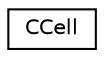 digraph "Graphical Class Hierarchy"
{
  edge [fontname="Helvetica",fontsize="10",labelfontname="Helvetica",labelfontsize="10"];
  node [fontname="Helvetica",fontsize="10",shape=record];
  rankdir="LR";
  Node1 [label="CCell",height=0.2,width=0.4,color="black", fillcolor="white", style="filled",URL="$classCCell.html",tooltip="Class represents cell. "];
}
